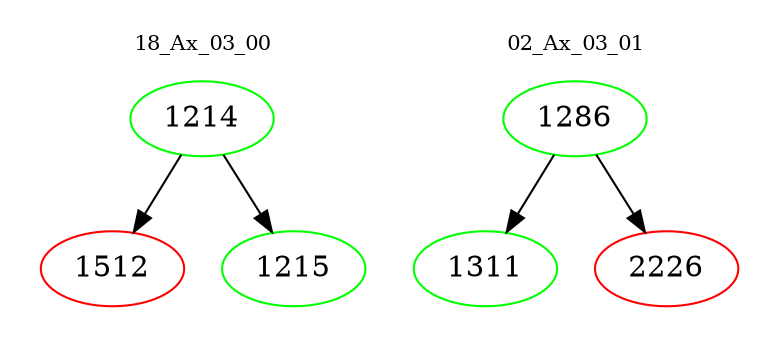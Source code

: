 digraph{
subgraph cluster_0 {
color = white
label = "18_Ax_03_00";
fontsize=10;
T0_1214 [label="1214", color="green"]
T0_1214 -> T0_1512 [color="black"]
T0_1512 [label="1512", color="red"]
T0_1214 -> T0_1215 [color="black"]
T0_1215 [label="1215", color="green"]
}
subgraph cluster_1 {
color = white
label = "02_Ax_03_01";
fontsize=10;
T1_1286 [label="1286", color="green"]
T1_1286 -> T1_1311 [color="black"]
T1_1311 [label="1311", color="green"]
T1_1286 -> T1_2226 [color="black"]
T1_2226 [label="2226", color="red"]
}
}
